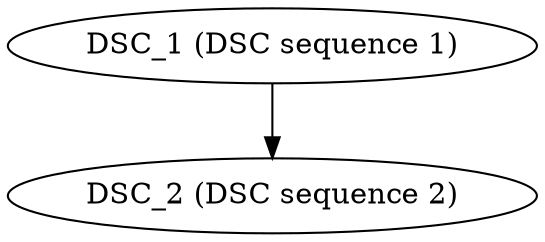 strict digraph "" {
"DSC_1 (DSC sequence 1)";
"DSC_2 (DSC sequence 2)";
"DSC_1 (DSC sequence 1)" -> "DSC_2 (DSC sequence 2)";
}
